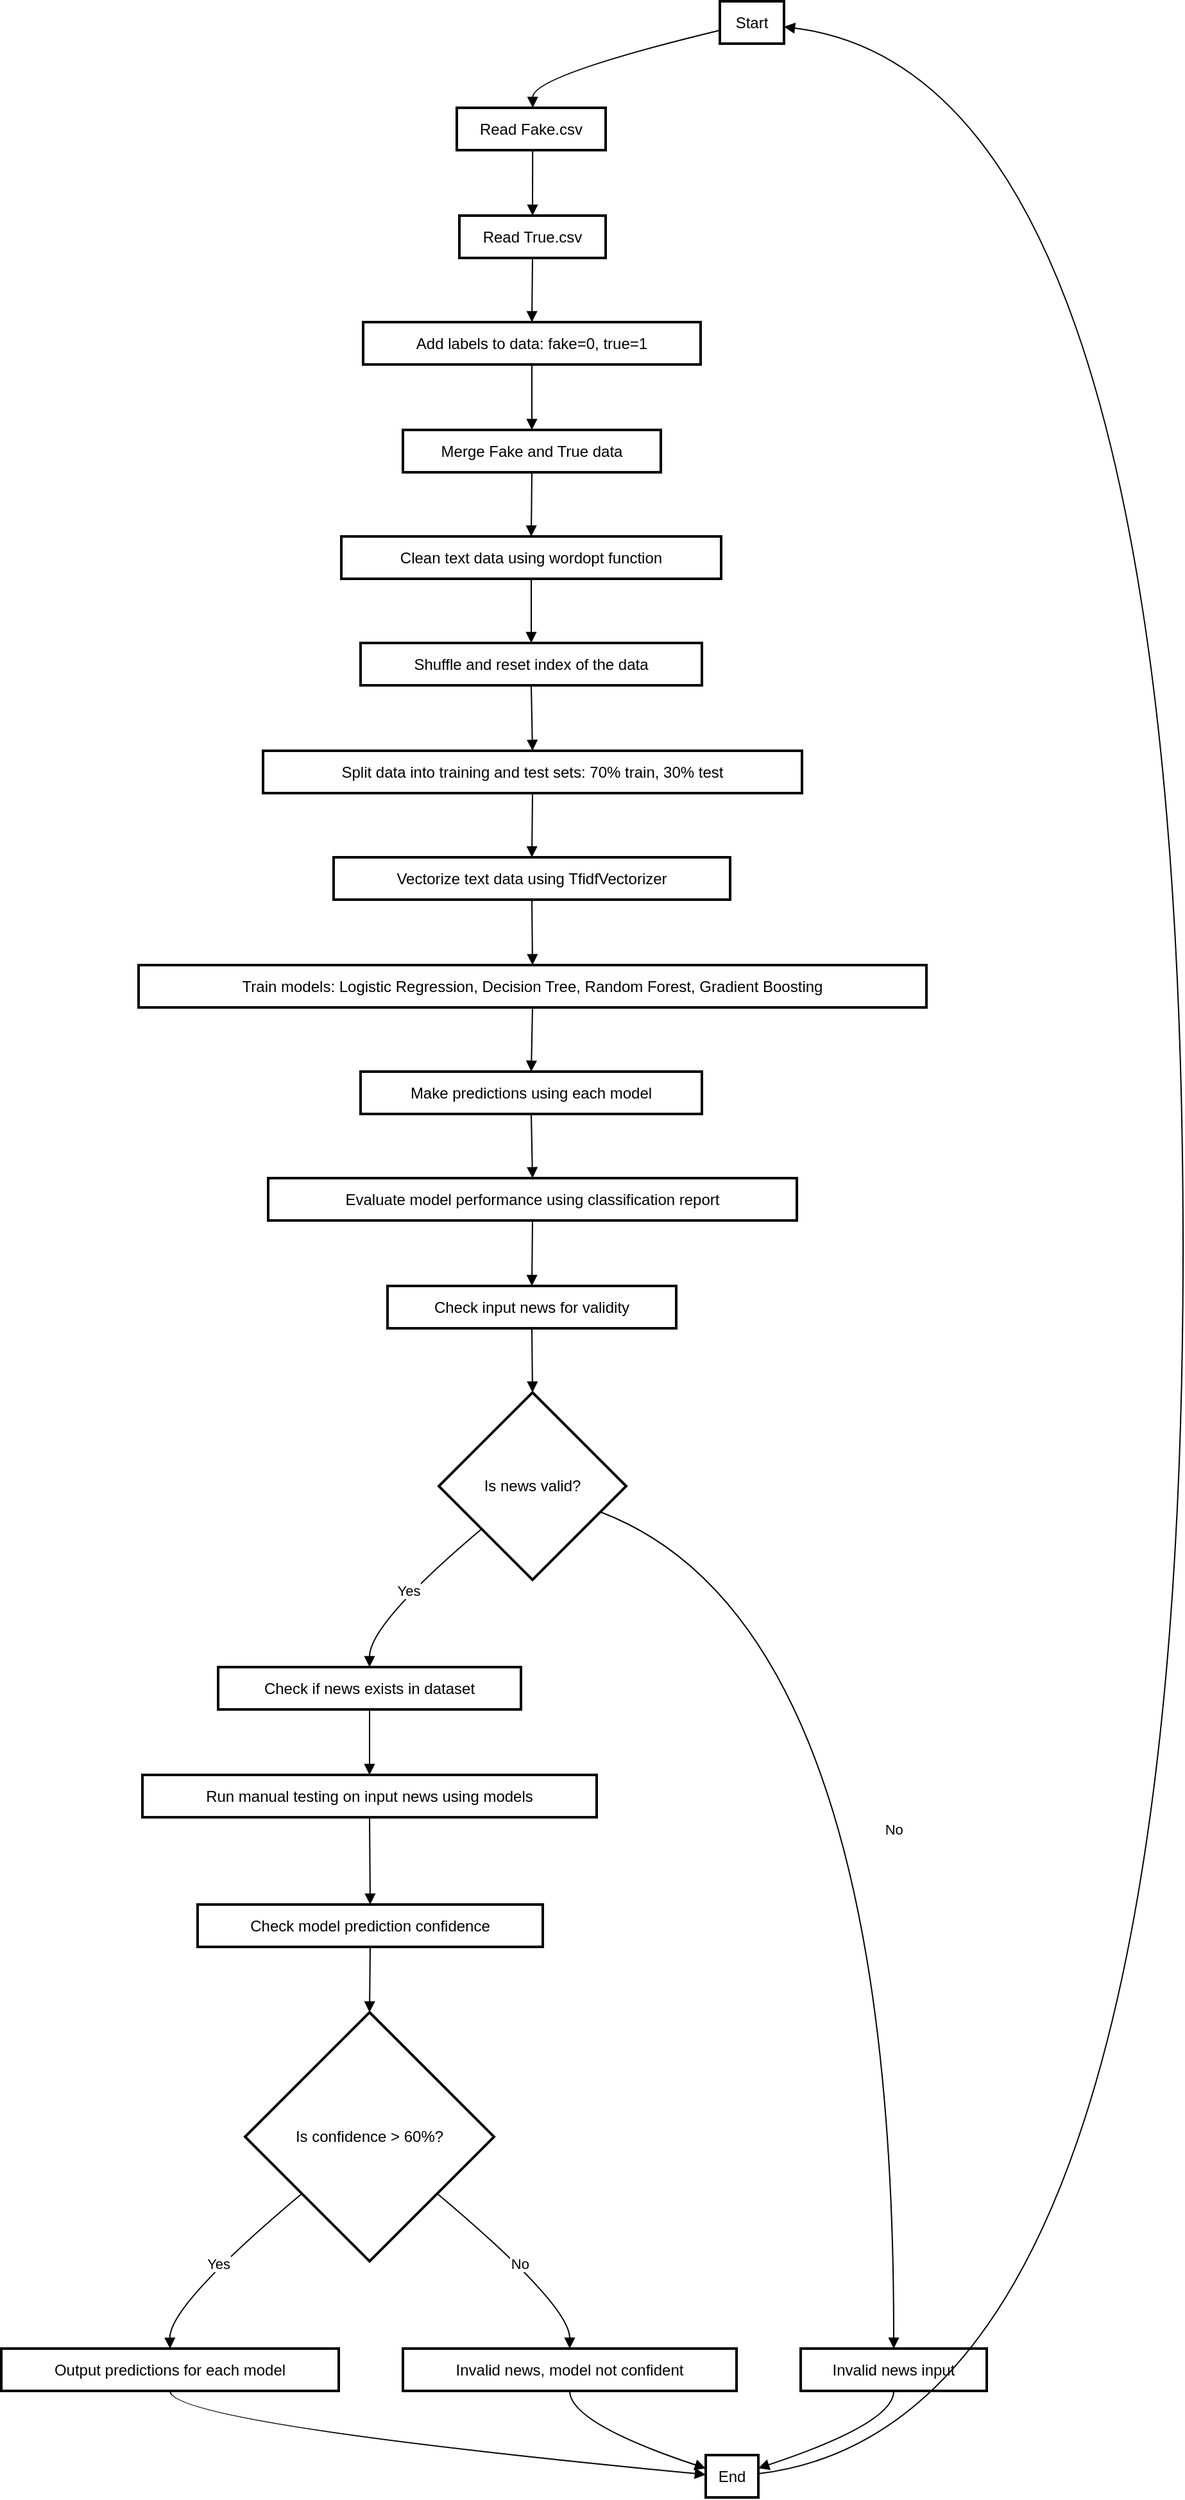 <mxfile version="24.7.12">
  <diagram name="Page-1" id="LAdbzGZrbsudvDpJY-ut">
    <mxGraphModel dx="4200" dy="2228" grid="1" gridSize="10" guides="1" tooltips="1" connect="1" arrows="1" fold="1" page="1" pageScale="1" pageWidth="827" pageHeight="1169" math="0" shadow="0">
      <root>
        <mxCell id="0" />
        <mxCell id="1" parent="0" />
        <mxCell id="MtInLtOu4Y8aeZHR7EJZ-1" value="Start" style="whiteSpace=wrap;strokeWidth=2;" vertex="1" parent="1">
          <mxGeometry x="581" y="20" width="50" height="33" as="geometry" />
        </mxCell>
        <mxCell id="MtInLtOu4Y8aeZHR7EJZ-2" value="Read Fake.csv" style="whiteSpace=wrap;strokeWidth=2;" vertex="1" parent="1">
          <mxGeometry x="376" y="103" width="116" height="33" as="geometry" />
        </mxCell>
        <mxCell id="MtInLtOu4Y8aeZHR7EJZ-3" value="Read True.csv" style="whiteSpace=wrap;strokeWidth=2;" vertex="1" parent="1">
          <mxGeometry x="378" y="187" width="114" height="33" as="geometry" />
        </mxCell>
        <mxCell id="MtInLtOu4Y8aeZHR7EJZ-4" value="Add labels to data: fake=0, true=1" style="whiteSpace=wrap;strokeWidth=2;" vertex="1" parent="1">
          <mxGeometry x="303" y="270" width="263" height="33" as="geometry" />
        </mxCell>
        <mxCell id="MtInLtOu4Y8aeZHR7EJZ-5" value="Merge Fake and True data" style="whiteSpace=wrap;strokeWidth=2;" vertex="1" parent="1">
          <mxGeometry x="334" y="354" width="201" height="33" as="geometry" />
        </mxCell>
        <mxCell id="MtInLtOu4Y8aeZHR7EJZ-6" value="Clean text data using wordopt function" style="whiteSpace=wrap;strokeWidth=2;" vertex="1" parent="1">
          <mxGeometry x="286" y="437" width="296" height="33" as="geometry" />
        </mxCell>
        <mxCell id="MtInLtOu4Y8aeZHR7EJZ-7" value="Shuffle and reset index of the data" style="whiteSpace=wrap;strokeWidth=2;" vertex="1" parent="1">
          <mxGeometry x="301" y="520" width="266" height="33" as="geometry" />
        </mxCell>
        <mxCell id="MtInLtOu4Y8aeZHR7EJZ-8" value="Split data into training and test sets: 70% train, 30% test" style="whiteSpace=wrap;strokeWidth=2;" vertex="1" parent="1">
          <mxGeometry x="225" y="604" width="420" height="33" as="geometry" />
        </mxCell>
        <mxCell id="MtInLtOu4Y8aeZHR7EJZ-9" value="Vectorize text data using TfidfVectorizer" style="whiteSpace=wrap;strokeWidth=2;" vertex="1" parent="1">
          <mxGeometry x="280" y="687" width="309" height="33" as="geometry" />
        </mxCell>
        <mxCell id="MtInLtOu4Y8aeZHR7EJZ-10" value="Train models: Logistic Regression, Decision Tree, Random Forest, Gradient Boosting" style="whiteSpace=wrap;strokeWidth=2;" vertex="1" parent="1">
          <mxGeometry x="128" y="771" width="614" height="33" as="geometry" />
        </mxCell>
        <mxCell id="MtInLtOu4Y8aeZHR7EJZ-11" value="Make predictions using each model" style="whiteSpace=wrap;strokeWidth=2;" vertex="1" parent="1">
          <mxGeometry x="301" y="854" width="266" height="33" as="geometry" />
        </mxCell>
        <mxCell id="MtInLtOu4Y8aeZHR7EJZ-12" value="Evaluate model performance using classification report" style="whiteSpace=wrap;strokeWidth=2;" vertex="1" parent="1">
          <mxGeometry x="229" y="937" width="412" height="33" as="geometry" />
        </mxCell>
        <mxCell id="MtInLtOu4Y8aeZHR7EJZ-13" value="Check input news for validity" style="whiteSpace=wrap;strokeWidth=2;" vertex="1" parent="1">
          <mxGeometry x="322" y="1021" width="225" height="33" as="geometry" />
        </mxCell>
        <mxCell id="MtInLtOu4Y8aeZHR7EJZ-14" value="Is news valid?" style="rhombus;strokeWidth=2;whiteSpace=wrap;" vertex="1" parent="1">
          <mxGeometry x="362" y="1104" width="146" height="146" as="geometry" />
        </mxCell>
        <mxCell id="MtInLtOu4Y8aeZHR7EJZ-15" value="Check if news exists in dataset" style="whiteSpace=wrap;strokeWidth=2;" vertex="1" parent="1">
          <mxGeometry x="190" y="1318" width="236" height="33" as="geometry" />
        </mxCell>
        <mxCell id="MtInLtOu4Y8aeZHR7EJZ-16" value="Invalid news input" style="whiteSpace=wrap;strokeWidth=2;" vertex="1" parent="1">
          <mxGeometry x="644" y="1849" width="145" height="33" as="geometry" />
        </mxCell>
        <mxCell id="MtInLtOu4Y8aeZHR7EJZ-17" value="Run manual testing on input news using models" style="whiteSpace=wrap;strokeWidth=2;" vertex="1" parent="1">
          <mxGeometry x="131" y="1402" width="354" height="33" as="geometry" />
        </mxCell>
        <mxCell id="MtInLtOu4Y8aeZHR7EJZ-18" value="Check model prediction confidence" style="whiteSpace=wrap;strokeWidth=2;" vertex="1" parent="1">
          <mxGeometry x="174" y="1503" width="269" height="33" as="geometry" />
        </mxCell>
        <mxCell id="MtInLtOu4Y8aeZHR7EJZ-19" value="Is confidence &gt; 60%?" style="rhombus;strokeWidth=2;whiteSpace=wrap;" vertex="1" parent="1">
          <mxGeometry x="211" y="1587" width="194" height="194" as="geometry" />
        </mxCell>
        <mxCell id="MtInLtOu4Y8aeZHR7EJZ-20" value="Output predictions for each model" style="whiteSpace=wrap;strokeWidth=2;" vertex="1" parent="1">
          <mxGeometry x="21" y="1849" width="263" height="33" as="geometry" />
        </mxCell>
        <mxCell id="MtInLtOu4Y8aeZHR7EJZ-21" value="Invalid news, model not confident" style="whiteSpace=wrap;strokeWidth=2;" vertex="1" parent="1">
          <mxGeometry x="334" y="1849" width="260" height="33" as="geometry" />
        </mxCell>
        <mxCell id="MtInLtOu4Y8aeZHR7EJZ-22" value="End" style="whiteSpace=wrap;strokeWidth=2;" vertex="1" parent="1">
          <mxGeometry x="570" y="1932" width="41" height="33" as="geometry" />
        </mxCell>
        <mxCell id="MtInLtOu4Y8aeZHR7EJZ-23" value="" style="curved=1;startArrow=none;endArrow=block;exitX=-0.01;exitY=0.69;entryX=0.51;entryY=0.01;rounded=0;" edge="1" parent="1" source="MtInLtOu4Y8aeZHR7EJZ-1" target="MtInLtOu4Y8aeZHR7EJZ-2">
          <mxGeometry relative="1" as="geometry">
            <Array as="points">
              <mxPoint x="435" y="78" />
            </Array>
          </mxGeometry>
        </mxCell>
        <mxCell id="MtInLtOu4Y8aeZHR7EJZ-24" value="" style="curved=1;startArrow=none;endArrow=block;exitX=0.51;exitY=1.02;entryX=0.5;entryY=-0.01;rounded=0;" edge="1" parent="1" source="MtInLtOu4Y8aeZHR7EJZ-2" target="MtInLtOu4Y8aeZHR7EJZ-3">
          <mxGeometry relative="1" as="geometry">
            <Array as="points" />
          </mxGeometry>
        </mxCell>
        <mxCell id="MtInLtOu4Y8aeZHR7EJZ-25" value="" style="curved=1;startArrow=none;endArrow=block;exitX=0.5;exitY=1.01;entryX=0.5;entryY=0.01;rounded=0;" edge="1" parent="1" source="MtInLtOu4Y8aeZHR7EJZ-3" target="MtInLtOu4Y8aeZHR7EJZ-4">
          <mxGeometry relative="1" as="geometry">
            <Array as="points" />
          </mxGeometry>
        </mxCell>
        <mxCell id="MtInLtOu4Y8aeZHR7EJZ-26" value="" style="curved=1;startArrow=none;endArrow=block;exitX=0.5;exitY=1.02;entryX=0.5;entryY=-0.01;rounded=0;" edge="1" parent="1" source="MtInLtOu4Y8aeZHR7EJZ-4" target="MtInLtOu4Y8aeZHR7EJZ-5">
          <mxGeometry relative="1" as="geometry">
            <Array as="points" />
          </mxGeometry>
        </mxCell>
        <mxCell id="MtInLtOu4Y8aeZHR7EJZ-27" value="" style="curved=1;startArrow=none;endArrow=block;exitX=0.5;exitY=1;entryX=0.5;entryY=0;rounded=0;" edge="1" parent="1" source="MtInLtOu4Y8aeZHR7EJZ-5" target="MtInLtOu4Y8aeZHR7EJZ-6">
          <mxGeometry relative="1" as="geometry">
            <Array as="points" />
          </mxGeometry>
        </mxCell>
        <mxCell id="MtInLtOu4Y8aeZHR7EJZ-28" value="" style="curved=1;startArrow=none;endArrow=block;exitX=0.5;exitY=1.01;entryX=0.5;entryY=0.01;rounded=0;" edge="1" parent="1" source="MtInLtOu4Y8aeZHR7EJZ-6" target="MtInLtOu4Y8aeZHR7EJZ-7">
          <mxGeometry relative="1" as="geometry">
            <Array as="points" />
          </mxGeometry>
        </mxCell>
        <mxCell id="MtInLtOu4Y8aeZHR7EJZ-29" value="" style="curved=1;startArrow=none;endArrow=block;exitX=0.5;exitY=1.02;entryX=0.5;entryY=-0.01;rounded=0;" edge="1" parent="1" source="MtInLtOu4Y8aeZHR7EJZ-7" target="MtInLtOu4Y8aeZHR7EJZ-8">
          <mxGeometry relative="1" as="geometry">
            <Array as="points" />
          </mxGeometry>
        </mxCell>
        <mxCell id="MtInLtOu4Y8aeZHR7EJZ-30" value="" style="curved=1;startArrow=none;endArrow=block;exitX=0.5;exitY=1.01;entryX=0.5;entryY=0.01;rounded=0;" edge="1" parent="1" source="MtInLtOu4Y8aeZHR7EJZ-8" target="MtInLtOu4Y8aeZHR7EJZ-9">
          <mxGeometry relative="1" as="geometry">
            <Array as="points" />
          </mxGeometry>
        </mxCell>
        <mxCell id="MtInLtOu4Y8aeZHR7EJZ-31" value="" style="curved=1;startArrow=none;endArrow=block;exitX=0.5;exitY=1.02;entryX=0.5;entryY=-0.01;rounded=0;" edge="1" parent="1" source="MtInLtOu4Y8aeZHR7EJZ-9" target="MtInLtOu4Y8aeZHR7EJZ-10">
          <mxGeometry relative="1" as="geometry">
            <Array as="points" />
          </mxGeometry>
        </mxCell>
        <mxCell id="MtInLtOu4Y8aeZHR7EJZ-32" value="" style="curved=1;startArrow=none;endArrow=block;exitX=0.5;exitY=1;entryX=0.5;entryY=0;rounded=0;" edge="1" parent="1" source="MtInLtOu4Y8aeZHR7EJZ-10" target="MtInLtOu4Y8aeZHR7EJZ-11">
          <mxGeometry relative="1" as="geometry">
            <Array as="points" />
          </mxGeometry>
        </mxCell>
        <mxCell id="MtInLtOu4Y8aeZHR7EJZ-33" value="" style="curved=1;startArrow=none;endArrow=block;exitX=0.5;exitY=1.01;entryX=0.5;entryY=0.01;rounded=0;" edge="1" parent="1" source="MtInLtOu4Y8aeZHR7EJZ-11" target="MtInLtOu4Y8aeZHR7EJZ-12">
          <mxGeometry relative="1" as="geometry">
            <Array as="points" />
          </mxGeometry>
        </mxCell>
        <mxCell id="MtInLtOu4Y8aeZHR7EJZ-34" value="" style="curved=1;startArrow=none;endArrow=block;exitX=0.5;exitY=1.02;entryX=0.5;entryY=-0.01;rounded=0;" edge="1" parent="1" source="MtInLtOu4Y8aeZHR7EJZ-12" target="MtInLtOu4Y8aeZHR7EJZ-13">
          <mxGeometry relative="1" as="geometry">
            <Array as="points" />
          </mxGeometry>
        </mxCell>
        <mxCell id="MtInLtOu4Y8aeZHR7EJZ-35" value="" style="curved=1;startArrow=none;endArrow=block;exitX=0.5;exitY=1.01;entryX=0.5;entryY=0;rounded=0;" edge="1" parent="1" source="MtInLtOu4Y8aeZHR7EJZ-13" target="MtInLtOu4Y8aeZHR7EJZ-14">
          <mxGeometry relative="1" as="geometry">
            <Array as="points" />
          </mxGeometry>
        </mxCell>
        <mxCell id="MtInLtOu4Y8aeZHR7EJZ-36" value="Yes" style="curved=1;startArrow=none;endArrow=block;exitX=0;exitY=0.92;entryX=0.5;entryY=0.01;rounded=0;" edge="1" parent="1" source="MtInLtOu4Y8aeZHR7EJZ-14" target="MtInLtOu4Y8aeZHR7EJZ-15">
          <mxGeometry relative="1" as="geometry">
            <Array as="points">
              <mxPoint x="308" y="1284" />
            </Array>
          </mxGeometry>
        </mxCell>
        <mxCell id="MtInLtOu4Y8aeZHR7EJZ-37" value="No" style="curved=1;startArrow=none;endArrow=block;exitX=1;exitY=0.69;entryX=0.5;entryY=0;rounded=0;" edge="1" parent="1" source="MtInLtOu4Y8aeZHR7EJZ-14" target="MtInLtOu4Y8aeZHR7EJZ-16">
          <mxGeometry relative="1" as="geometry">
            <Array as="points">
              <mxPoint x="717" y="1284" />
            </Array>
          </mxGeometry>
        </mxCell>
        <mxCell id="MtInLtOu4Y8aeZHR7EJZ-38" value="" style="curved=1;startArrow=none;endArrow=block;exitX=0.5;exitY=1.02;entryX=0.5;entryY=-0.01;rounded=0;" edge="1" parent="1" source="MtInLtOu4Y8aeZHR7EJZ-15" target="MtInLtOu4Y8aeZHR7EJZ-17">
          <mxGeometry relative="1" as="geometry">
            <Array as="points" />
          </mxGeometry>
        </mxCell>
        <mxCell id="MtInLtOu4Y8aeZHR7EJZ-39" value="" style="curved=1;startArrow=none;endArrow=block;exitX=0.5;exitY=1;entryX=0.5;entryY=0.01;rounded=0;" edge="1" parent="1" source="MtInLtOu4Y8aeZHR7EJZ-17" target="MtInLtOu4Y8aeZHR7EJZ-18">
          <mxGeometry relative="1" as="geometry">
            <Array as="points" />
          </mxGeometry>
        </mxCell>
        <mxCell id="MtInLtOu4Y8aeZHR7EJZ-40" value="" style="curved=1;startArrow=none;endArrow=block;exitX=0.5;exitY=1.03;entryX=0.5;entryY=0;rounded=0;" edge="1" parent="1" source="MtInLtOu4Y8aeZHR7EJZ-18" target="MtInLtOu4Y8aeZHR7EJZ-19">
          <mxGeometry relative="1" as="geometry">
            <Array as="points" />
          </mxGeometry>
        </mxCell>
        <mxCell id="MtInLtOu4Y8aeZHR7EJZ-41" value="Yes" style="curved=1;startArrow=none;endArrow=block;exitX=0;exitY=0.92;entryX=0.5;entryY=0;rounded=0;" edge="1" parent="1" source="MtInLtOu4Y8aeZHR7EJZ-19" target="MtInLtOu4Y8aeZHR7EJZ-20">
          <mxGeometry relative="1" as="geometry">
            <Array as="points">
              <mxPoint x="152" y="1815" />
            </Array>
          </mxGeometry>
        </mxCell>
        <mxCell id="MtInLtOu4Y8aeZHR7EJZ-42" value="No" style="curved=1;startArrow=none;endArrow=block;exitX=1;exitY=0.92;entryX=0.5;entryY=0;rounded=0;" edge="1" parent="1" source="MtInLtOu4Y8aeZHR7EJZ-19" target="MtInLtOu4Y8aeZHR7EJZ-21">
          <mxGeometry relative="1" as="geometry">
            <Array as="points">
              <mxPoint x="464" y="1815" />
            </Array>
          </mxGeometry>
        </mxCell>
        <mxCell id="MtInLtOu4Y8aeZHR7EJZ-43" value="" style="curved=1;startArrow=none;endArrow=block;exitX=0.5;exitY=1.01;entryX=-0.01;entryY=0.46;rounded=0;" edge="1" parent="1" source="MtInLtOu4Y8aeZHR7EJZ-20" target="MtInLtOu4Y8aeZHR7EJZ-22">
          <mxGeometry relative="1" as="geometry">
            <Array as="points">
              <mxPoint x="152" y="1907" />
            </Array>
          </mxGeometry>
        </mxCell>
        <mxCell id="MtInLtOu4Y8aeZHR7EJZ-44" value="" style="curved=1;startArrow=none;endArrow=block;exitX=0.5;exitY=1.01;entryX=-0.01;entryY=0.31;rounded=0;" edge="1" parent="1" source="MtInLtOu4Y8aeZHR7EJZ-21" target="MtInLtOu4Y8aeZHR7EJZ-22">
          <mxGeometry relative="1" as="geometry">
            <Array as="points">
              <mxPoint x="464" y="1907" />
            </Array>
          </mxGeometry>
        </mxCell>
        <mxCell id="MtInLtOu4Y8aeZHR7EJZ-45" value="" style="curved=1;startArrow=none;endArrow=block;exitX=0.5;exitY=1.01;entryX=1;entryY=0.31;rounded=0;" edge="1" parent="1" source="MtInLtOu4Y8aeZHR7EJZ-16" target="MtInLtOu4Y8aeZHR7EJZ-22">
          <mxGeometry relative="1" as="geometry">
            <Array as="points">
              <mxPoint x="717" y="1907" />
            </Array>
          </mxGeometry>
        </mxCell>
        <mxCell id="MtInLtOu4Y8aeZHR7EJZ-46" value="" style="curved=1;startArrow=none;endArrow=block;exitX=1;exitY=0.44;entryX=0.99;entryY=0.6;rounded=0;" edge="1" parent="1" source="MtInLtOu4Y8aeZHR7EJZ-22" target="MtInLtOu4Y8aeZHR7EJZ-1">
          <mxGeometry relative="1" as="geometry">
            <Array as="points">
              <mxPoint x="942" y="1907" />
              <mxPoint x="942" y="78" />
            </Array>
          </mxGeometry>
        </mxCell>
      </root>
    </mxGraphModel>
  </diagram>
</mxfile>
